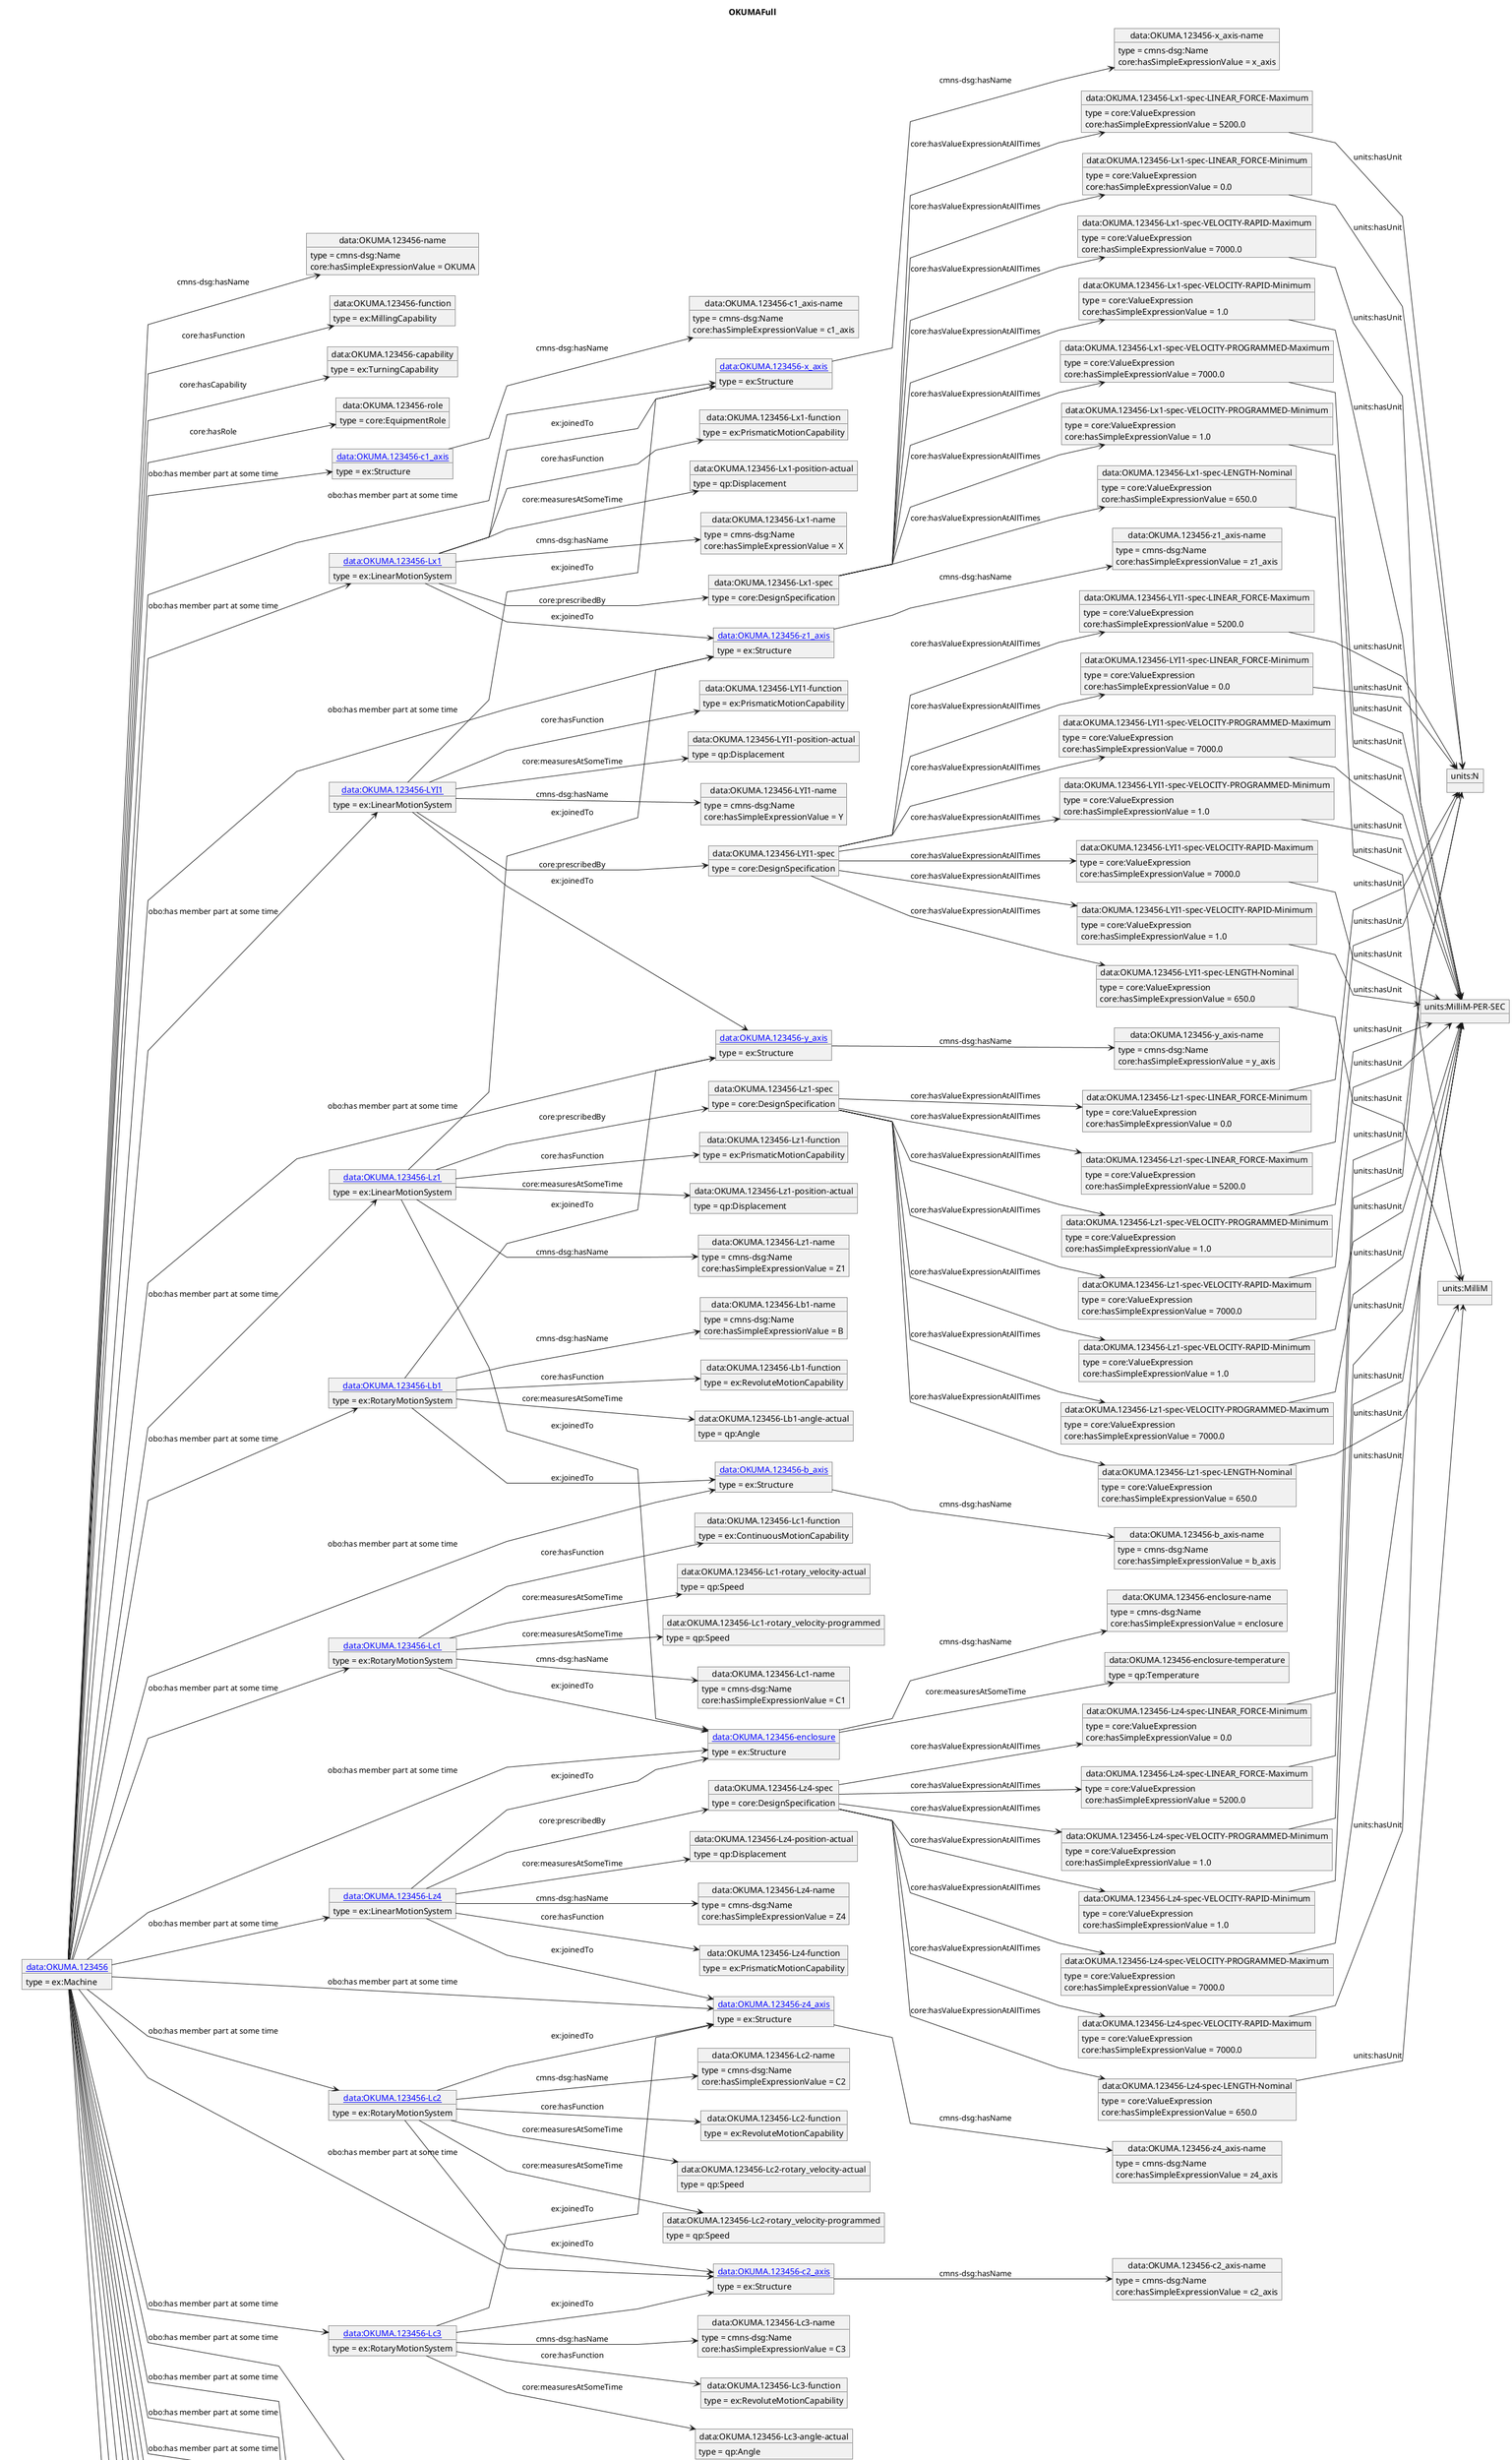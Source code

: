 @startuml
skinparam linetype polyline
left to right direction
title OKUMAFull
object "data:" as o1 {
 type = owl:Ontology
 }
object "ex:" as o2 
object "[[./OKUMA.123456.html data:OKUMA.123456]]" as o3 {
 type = ex:Machine
 }
object "data:OKUMA.123456-name" as o4 {
 type = cmns-dsg:Name
 }
object "data:OKUMA.123456-function" as o5 {
 type = ex:MillingCapability
 }
object "data:OKUMA.123456-capability" as o6 {
 type = ex:TurningCapability
 }
object "data:OKUMA.123456-role" as o7 {
 type = core:EquipmentRole
 }
object "[[./OKUMA.123456-x_axis.html data:OKUMA.123456-x_axis]]" as o8 {
 type = ex:Structure
 }
object "[[./OKUMA.123456-y_axis.html data:OKUMA.123456-y_axis]]" as o9 {
 type = ex:Structure
 }
object "[[./OKUMA.123456-z1_axis.html data:OKUMA.123456-z1_axis]]" as o10 {
 type = ex:Structure
 }
object "[[./OKUMA.123456-z4_axis.html data:OKUMA.123456-z4_axis]]" as o11 {
 type = ex:Structure
 }
object "[[./OKUMA.123456-b_axis.html data:OKUMA.123456-b_axis]]" as o12 {
 type = ex:Structure
 }
object "[[./OKUMA.123456-c1_axis.html data:OKUMA.123456-c1_axis]]" as o13 {
 type = ex:Structure
 }
object "[[./OKUMA.123456-c2_axis.html data:OKUMA.123456-c2_axis]]" as o14 {
 type = ex:Structure
 }
object "[[./OKUMA.123456-Lx1.html data:OKUMA.123456-Lx1]]" as o15 {
 type = ex:LinearMotionSystem
 }
object "[[./OKUMA.123456-LYI1.html data:OKUMA.123456-LYI1]]" as o16 {
 type = ex:LinearMotionSystem
 }
object "[[./OKUMA.123456-Lz1.html data:OKUMA.123456-Lz1]]" as o17 {
 type = ex:LinearMotionSystem
 }
object "[[./OKUMA.123456-Lb1.html data:OKUMA.123456-Lb1]]" as o18 {
 type = ex:RotaryMotionSystem
 }
object "[[./OKUMA.123456-Lc1.html data:OKUMA.123456-Lc1]]" as o19 {
 type = ex:RotaryMotionSystem
 }
object "[[./OKUMA.123456-Lz4.html data:OKUMA.123456-Lz4]]" as o20 {
 type = ex:LinearMotionSystem
 }
object "[[./OKUMA.123456-Lc2.html data:OKUMA.123456-Lc2]]" as o21 {
 type = ex:RotaryMotionSystem
 }
object "[[./OKUMA.123456-Lc3.html data:OKUMA.123456-Lc3]]" as o22 {
 type = ex:RotaryMotionSystem
 }
object "[[./OKUMA.123456-Lc6.html data:OKUMA.123456-Lc6]]" as o23 {
 type = ex:RotaryMotionSystem
 }
object "[[./OKUMA.123456-Lct1.html data:OKUMA.123456-Lct1]]" as o24 {
 type = ex:ControlSystem
 }
object "[[./OKUMA.123456-LCoolantSystem1.html data:OKUMA.123456-LCoolantSystem1]]" as o25 {
 type = obo:object
 }
object "[[./OKUMA.123456-LElectricSystem1.html data:OKUMA.123456-LElectricSystem1]]" as o26 {
 type = ex:ElectricalSystem
 }
object "[[./OKUMA.123456-LHydraulicSystem1.html data:OKUMA.123456-LHydraulicSystem1]]" as o27 {
 type = ex:HydraulicSystem
 }
object "[[./OKUMA.123456-LLubricationSystem1.html data:OKUMA.123456-LLubricationSystem1]]" as o28 {
 type = ex:LubricationSystem
 }
object "[[./OKUMA.123456-LPneumaticSystem1.html data:OKUMA.123456-LPneumaticSystem1]]" as o29 {
 type = ex:PneumaticSystem
 }
object "[[./OKUMA.123456-LLoaderSystem1.html data:OKUMA.123456-LLoaderSystem1]]" as o30 {
 type = obo:object
 }
object "[[./OKUMA.123456-LWasteDisposalSystem1.html data:OKUMA.123456-LWasteDisposalSystem1]]" as o31 {
 type = obo:object
 }
object "[[./OKUMA.123456-LToolingDeliverySystem1.html data:OKUMA.123456-LToolingDeliverySystem1]]" as o32 {
 type = obo:object
 }
object "[[./OKUMA.123456-LBarFeederSystem1.html data:OKUMA.123456-LBarFeederSystem1]]" as o33 {
 type = obo:object
 }
object "[[./OKUMA.123456-personnel.html data:OKUMA.123456-personnel]]" as o34 {
 type = core:Person
 }
object "[[./OKUMA.123456-enclosure.html data:OKUMA.123456-enclosure]]" as o35 {
 type = ex:Structure
 }
object "data:OKUMA.123456-x_axis-name" as o36 {
 type = cmns-dsg:Name
 }
object "data:OKUMA.123456-y_axis-name" as o37 {
 type = cmns-dsg:Name
 }
object "data:OKUMA.123456-z1_axis-name" as o38 {
 type = cmns-dsg:Name
 }
object "data:OKUMA.123456-z4_axis-name" as o39 {
 type = cmns-dsg:Name
 }
object "data:OKUMA.123456-b_axis-name" as o40 {
 type = cmns-dsg:Name
 }
object "data:OKUMA.123456-c1_axis-name" as o41 {
 type = cmns-dsg:Name
 }
object "data:OKUMA.123456-c2_axis-name" as o42 {
 type = cmns-dsg:Name
 }
object "data:OKUMA.123456-Lx1-name" as o43 {
 type = cmns-dsg:Name
 }
object "data:OKUMA.123456-Lx1-spec" as o44 {
 type = core:DesignSpecification
 }
object "data:OKUMA.123456-Lx1-function" as o45 {
 type = ex:PrismaticMotionCapability
 }
object "data:OKUMA.123456-Lx1-position-actual" as o46 {
 type = qp:Displacement
 }
object "data:OKUMA.123456-Lx1-spec-LENGTH-Nominal" as o47 {
 type = core:ValueExpression
 }
object "data:OKUMA.123456-Lx1-spec-LINEAR_FORCE-Maximum" as o48 {
 type = core:ValueExpression
 }
object "data:OKUMA.123456-Lx1-spec-LINEAR_FORCE-Minimum" as o49 {
 type = core:ValueExpression
 }
object "data:OKUMA.123456-Lx1-spec-VELOCITY-RAPID-Maximum" as o50 {
 type = core:ValueExpression
 }
object "data:OKUMA.123456-Lx1-spec-VELOCITY-RAPID-Minimum" as o51 {
 type = core:ValueExpression
 }
object "data:OKUMA.123456-Lx1-spec-VELOCITY-PROGRAMMED-Maximum" as o52 {
 type = core:ValueExpression
 }
object "data:OKUMA.123456-Lx1-spec-VELOCITY-PROGRAMMED-Minimum" as o53 {
 type = core:ValueExpression
 }
object "units:MilliM" as o54 
object "units:N" as o55 
object "units:MilliM-PER-SEC" as o56 
object "data:OKUMA.123456-LYI1-name" as o57 {
 type = cmns-dsg:Name
 }
object "data:OKUMA.123456-LYI1-spec" as o58 {
 type = core:DesignSpecification
 }
object "data:OKUMA.123456-LYI1-function" as o59 {
 type = ex:PrismaticMotionCapability
 }
object "data:OKUMA.123456-LYI1-position-actual" as o60 {
 type = qp:Displacement
 }
object "data:OKUMA.123456-LYI1-spec-LENGTH-Nominal" as o61 {
 type = core:ValueExpression
 }
object "data:OKUMA.123456-LYI1-spec-LINEAR_FORCE-Maximum" as o62 {
 type = core:ValueExpression
 }
object "data:OKUMA.123456-LYI1-spec-LINEAR_FORCE-Minimum" as o63 {
 type = core:ValueExpression
 }
object "data:OKUMA.123456-LYI1-spec-VELOCITY-RAPID-Maximum" as o64 {
 type = core:ValueExpression
 }
object "data:OKUMA.123456-LYI1-spec-VELOCITY-RAPID-Minimum" as o65 {
 type = core:ValueExpression
 }
object "data:OKUMA.123456-LYI1-spec-VELOCITY-PROGRAMMED-Maximum" as o66 {
 type = core:ValueExpression
 }
object "data:OKUMA.123456-LYI1-spec-VELOCITY-PROGRAMMED-Minimum" as o67 {
 type = core:ValueExpression
 }
object "data:OKUMA.123456-Lz1-name" as o68 {
 type = cmns-dsg:Name
 }
object "data:OKUMA.123456-Lz1-spec" as o69 {
 type = core:DesignSpecification
 }
object "data:OKUMA.123456-Lz1-function" as o70 {
 type = ex:PrismaticMotionCapability
 }
object "data:OKUMA.123456-Lz1-position-actual" as o71 {
 type = qp:Displacement
 }
object "data:OKUMA.123456-Lz1-spec-LENGTH-Nominal" as o72 {
 type = core:ValueExpression
 }
object "data:OKUMA.123456-Lz1-spec-LINEAR_FORCE-Maximum" as o73 {
 type = core:ValueExpression
 }
object "data:OKUMA.123456-Lz1-spec-LINEAR_FORCE-Minimum" as o74 {
 type = core:ValueExpression
 }
object "data:OKUMA.123456-Lz1-spec-VELOCITY-RAPID-Maximum" as o75 {
 type = core:ValueExpression
 }
object "data:OKUMA.123456-Lz1-spec-VELOCITY-RAPID-Minimum" as o76 {
 type = core:ValueExpression
 }
object "data:OKUMA.123456-Lz1-spec-VELOCITY-PROGRAMMED-Maximum" as o77 {
 type = core:ValueExpression
 }
object "data:OKUMA.123456-Lz1-spec-VELOCITY-PROGRAMMED-Minimum" as o78 {
 type = core:ValueExpression
 }
object "data:OKUMA.123456-Lb1-name" as o79 {
 type = cmns-dsg:Name
 }
object "data:OKUMA.123456-Lb1-function" as o80 {
 type = ex:RevoluteMotionCapability
 }
object "data:OKUMA.123456-Lb1-angle-actual" as o81 {
 type = qp:Angle
 }
object "data:OKUMA.123456-Lc1-name" as o82 {
 type = cmns-dsg:Name
 }
object "data:OKUMA.123456-Lc1-function" as o83 {
 type = ex:ContinuousMotionCapability
 }
object "data:OKUMA.123456-Lc1-rotary_velocity-actual" as o84 {
 type = qp:Speed
 }
object "data:OKUMA.123456-Lc1-rotary_velocity-programmed" as o85 {
 type = qp:Speed
 }
object "data:OKUMA.123456-Lz4-name" as o86 {
 type = cmns-dsg:Name
 }
object "data:OKUMA.123456-Lz4-spec" as o87 {
 type = core:DesignSpecification
 }
object "data:OKUMA.123456-Lz4-function" as o88 {
 type = ex:PrismaticMotionCapability
 }
object "data:OKUMA.123456-Lz4-position-actual" as o89 {
 type = qp:Displacement
 }
object "data:OKUMA.123456-Lz4-spec-LENGTH-Nominal" as o90 {
 type = core:ValueExpression
 }
object "data:OKUMA.123456-Lz4-spec-LINEAR_FORCE-Maximum" as o91 {
 type = core:ValueExpression
 }
object "data:OKUMA.123456-Lz4-spec-LINEAR_FORCE-Minimum" as o92 {
 type = core:ValueExpression
 }
object "data:OKUMA.123456-Lz4-spec-VELOCITY-RAPID-Maximum" as o93 {
 type = core:ValueExpression
 }
object "data:OKUMA.123456-Lz4-spec-VELOCITY-RAPID-Minimum" as o94 {
 type = core:ValueExpression
 }
object "data:OKUMA.123456-Lz4-spec-VELOCITY-PROGRAMMED-Maximum" as o95 {
 type = core:ValueExpression
 }
object "data:OKUMA.123456-Lz4-spec-VELOCITY-PROGRAMMED-Minimum" as o96 {
 type = core:ValueExpression
 }
object "data:OKUMA.123456-Lc2-name" as o97 {
 type = cmns-dsg:Name
 }
object "data:OKUMA.123456-Lc2-function" as o98 {
 type = ex:RevoluteMotionCapability
 }
object "data:OKUMA.123456-Lc2-rotary_velocity-actual" as o99 {
 type = qp:Speed
 }
object "data:OKUMA.123456-Lc2-rotary_velocity-programmed" as o100 {
 type = qp:Speed
 }
object "data:OKUMA.123456-Lc3-name" as o101 {
 type = cmns-dsg:Name
 }
object "data:OKUMA.123456-Lc3-function" as o102 {
 type = ex:RevoluteMotionCapability
 }
object "data:OKUMA.123456-Lc3-angle-actual" as o103 {
 type = qp:Angle
 }
object "data:OKUMA.123456-Lc6-name" as o104 {
 type = cmns-dsg:Name
 }
object "data:OKUMA.123456-Lc6-rotary_velocity-actual" as o105 {
 type = qp:Speed
 }
object "data:OKUMA.123456-Lc6-rotary_velocity-programmed" as o106 {
 type = qp:Speed
 }
object "data:OKUMA.123456-Lct1-name" as o107 {
 type = cmns-dsg:Name
 }
object "[[./OKUMA.123456-Lct1-Lp1.html data:OKUMA.123456-Lct1-Lp1]]" as o108 {
 type = ex:ControlSystemPath
 }
object "data:OKUMA.123456-Lct1-Lp1-name" as o109 {
 type = cmns-dsg:Name
 }
object "data:OKUMA.123456-LCoolantSystem1-name" as o110 {
 type = cmns-dsg:Name
 }
object "data:OKUMA.123456-LElectricSystem1-name" as o111 {
 type = cmns-dsg:Name
 }
object "data:OKUMA.123456-LHydraulicSystem1-name" as o112 {
 type = cmns-dsg:Name
 }
object "data:OKUMA.123456-LLubricationSystem1-name" as o113 {
 type = cmns-dsg:Name
 }
object "data:OKUMA.123456-LPneumaticSystem1-name" as o114 {
 type = cmns-dsg:Name
 }
object "data:OKUMA.123456-LLoaderSystem1-name" as o115 {
 type = cmns-dsg:Name
 }
object "data:OKUMA.123456-LWasteDisposalSystem1-name" as o116 {
 type = cmns-dsg:Name
 }
object "data:OKUMA.123456-LToolingDeliverySystem1-name" as o117 {
 type = cmns-dsg:Name
 }
object "data:OKUMA.123456-LBarFeederSystem1-name" as o118 {
 type = cmns-dsg:Name
 }
object "data:OKUMA.123456-personnel-name" as o119 {
 type = cmns-dsg:Name
 }
object "data:OKUMA.123456-enclosure-name" as o120 {
 type = cmns-dsg:Name
 }
object "data:OKUMA.123456-enclosure-temperature" as o121 {
 type = qp:Temperature
 }
o1 : rdfs:label = Machine Ontology
o1 --> o2 : owl:imports
o3 --> o4 : cmns-dsg:hasName
o3 --> o5 : core:hasFunction
o3 --> o6 : core:hasCapability
o3 --> o7 : core:hasRole
o3 --> o8 : obo:has member part at some time
o3 --> o9 : obo:has member part at some time
o3 --> o10 : obo:has member part at some time
o3 --> o11 : obo:has member part at some time
o3 --> o12 : obo:has member part at some time
o3 --> o13 : obo:has member part at some time
o3 --> o14 : obo:has member part at some time
o3 --> o15 : obo:has member part at some time
o3 --> o16 : obo:has member part at some time
o3 --> o17 : obo:has member part at some time
o3 --> o18 : obo:has member part at some time
o3 --> o19 : obo:has member part at some time
o3 --> o20 : obo:has member part at some time
o3 --> o21 : obo:has member part at some time
o3 --> o22 : obo:has member part at some time
o3 --> o23 : obo:has member part at some time
o3 --> o24 : obo:has member part at some time
o3 --> o25 : obo:has member part at some time
o3 --> o26 : obo:has member part at some time
o3 --> o27 : obo:has member part at some time
o3 --> o28 : obo:has member part at some time
o3 --> o29 : obo:has member part at some time
o3 --> o30 : obo:has member part at some time
o3 --> o31 : obo:has member part at some time
o3 --> o32 : obo:has member part at some time
o3 --> o33 : obo:has member part at some time
o3 --> o34 : obo:has member part at some time
o3 --> o35 : obo:has member part at some time
o4 : core:hasSimpleExpressionValue = OKUMA
o8 --> o36 : cmns-dsg:hasName
o36 : core:hasSimpleExpressionValue = x_axis
o9 --> o37 : cmns-dsg:hasName
o37 : core:hasSimpleExpressionValue = y_axis
o10 --> o38 : cmns-dsg:hasName
o38 : core:hasSimpleExpressionValue = z1_axis
o11 --> o39 : cmns-dsg:hasName
o39 : core:hasSimpleExpressionValue = z4_axis
o12 --> o40 : cmns-dsg:hasName
o40 : core:hasSimpleExpressionValue = b_axis
o13 --> o41 : cmns-dsg:hasName
o41 : core:hasSimpleExpressionValue = c1_axis
o14 --> o42 : cmns-dsg:hasName
o42 : core:hasSimpleExpressionValue = c2_axis
o15 --> o43 : cmns-dsg:hasName
o15 --> o44 : core:prescribedBy
o15 --> o10 : ex:joinedTo
o15 --> o8 : ex:joinedTo
o15 --> o45 : core:hasFunction
o15 --> o46 : core:measuresAtSomeTime
o43 : core:hasSimpleExpressionValue = X
o44 --> o47 : core:hasValueExpressionAtAllTimes
o44 --> o48 : core:hasValueExpressionAtAllTimes
o44 --> o49 : core:hasValueExpressionAtAllTimes
o44 --> o50 : core:hasValueExpressionAtAllTimes
o44 --> o51 : core:hasValueExpressionAtAllTimes
o44 --> o52 : core:hasValueExpressionAtAllTimes
o44 --> o53 : core:hasValueExpressionAtAllTimes
o47 : core:hasSimpleExpressionValue = 650.0
o47 --> o54 : units:hasUnit
o48 : core:hasSimpleExpressionValue = 5200.0
o48 --> o55 : units:hasUnit
o49 : core:hasSimpleExpressionValue = 0.0
o49 --> o55 : units:hasUnit
o50 : core:hasSimpleExpressionValue = 7000.0
o50 --> o56 : units:hasUnit
o51 : core:hasSimpleExpressionValue = 1.0
o51 --> o56 : units:hasUnit
o52 : core:hasSimpleExpressionValue = 7000.0
o52 --> o56 : units:hasUnit
o53 : core:hasSimpleExpressionValue = 1.0
o53 --> o56 : units:hasUnit
o16 --> o57 : cmns-dsg:hasName
o16 --> o58 : core:prescribedBy
o16 --> o8 : ex:joinedTo
o16 --> o9 : ex:joinedTo
o16 --> o59 : core:hasFunction
o16 --> o60 : core:measuresAtSomeTime
o57 : core:hasSimpleExpressionValue = Y
o58 --> o61 : core:hasValueExpressionAtAllTimes
o58 --> o62 : core:hasValueExpressionAtAllTimes
o58 --> o63 : core:hasValueExpressionAtAllTimes
o58 --> o64 : core:hasValueExpressionAtAllTimes
o58 --> o65 : core:hasValueExpressionAtAllTimes
o58 --> o66 : core:hasValueExpressionAtAllTimes
o58 --> o67 : core:hasValueExpressionAtAllTimes
o61 : core:hasSimpleExpressionValue = 650.0
o61 --> o54 : units:hasUnit
o62 : core:hasSimpleExpressionValue = 5200.0
o62 --> o55 : units:hasUnit
o63 : core:hasSimpleExpressionValue = 0.0
o63 --> o55 : units:hasUnit
o64 : core:hasSimpleExpressionValue = 7000.0
o64 --> o56 : units:hasUnit
o65 : core:hasSimpleExpressionValue = 1.0
o65 --> o56 : units:hasUnit
o66 : core:hasSimpleExpressionValue = 7000.0
o66 --> o56 : units:hasUnit
o67 : core:hasSimpleExpressionValue = 1.0
o67 --> o56 : units:hasUnit
o17 --> o68 : cmns-dsg:hasName
o17 --> o69 : core:prescribedBy
o17 --> o35 : ex:joinedTo
o17 --> o10 : ex:joinedTo
o17 --> o70 : core:hasFunction
o17 --> o71 : core:measuresAtSomeTime
o68 : core:hasSimpleExpressionValue = Z1
o69 --> o72 : core:hasValueExpressionAtAllTimes
o69 --> o73 : core:hasValueExpressionAtAllTimes
o69 --> o74 : core:hasValueExpressionAtAllTimes
o69 --> o75 : core:hasValueExpressionAtAllTimes
o69 --> o76 : core:hasValueExpressionAtAllTimes
o69 --> o77 : core:hasValueExpressionAtAllTimes
o69 --> o78 : core:hasValueExpressionAtAllTimes
o72 : core:hasSimpleExpressionValue = 650.0
o72 --> o54 : units:hasUnit
o73 : core:hasSimpleExpressionValue = 5200.0
o73 --> o55 : units:hasUnit
o74 : core:hasSimpleExpressionValue = 0.0
o74 --> o55 : units:hasUnit
o75 : core:hasSimpleExpressionValue = 7000.0
o75 --> o56 : units:hasUnit
o76 : core:hasSimpleExpressionValue = 1.0
o76 --> o56 : units:hasUnit
o77 : core:hasSimpleExpressionValue = 7000.0
o77 --> o56 : units:hasUnit
o78 : core:hasSimpleExpressionValue = 1.0
o78 --> o56 : units:hasUnit
o18 --> o79 : cmns-dsg:hasName
o18 --> o9 : ex:joinedTo
o18 --> o12 : ex:joinedTo
o18 --> o80 : core:hasFunction
o18 --> o81 : core:measuresAtSomeTime
o79 : core:hasSimpleExpressionValue = B
o19 --> o82 : cmns-dsg:hasName
o19 --> o35 : ex:joinedTo
o19 --> o83 : core:hasFunction
o19 --> o84 : core:measuresAtSomeTime
o19 --> o85 : core:measuresAtSomeTime
o82 : core:hasSimpleExpressionValue = C1
o20 --> o86 : cmns-dsg:hasName
o20 --> o87 : core:prescribedBy
o20 --> o35 : ex:joinedTo
o20 --> o11 : ex:joinedTo
o20 --> o88 : core:hasFunction
o20 --> o89 : core:measuresAtSomeTime
o86 : core:hasSimpleExpressionValue = Z4
o87 --> o90 : core:hasValueExpressionAtAllTimes
o87 --> o91 : core:hasValueExpressionAtAllTimes
o87 --> o92 : core:hasValueExpressionAtAllTimes
o87 --> o93 : core:hasValueExpressionAtAllTimes
o87 --> o94 : core:hasValueExpressionAtAllTimes
o87 --> o95 : core:hasValueExpressionAtAllTimes
o87 --> o96 : core:hasValueExpressionAtAllTimes
o90 : core:hasSimpleExpressionValue = 650.0
o90 --> o54 : units:hasUnit
o91 : core:hasSimpleExpressionValue = 5200.0
o91 --> o55 : units:hasUnit
o92 : core:hasSimpleExpressionValue = 0.0
o92 --> o55 : units:hasUnit
o93 : core:hasSimpleExpressionValue = 7000.0
o93 --> o56 : units:hasUnit
o94 : core:hasSimpleExpressionValue = 1.0
o94 --> o56 : units:hasUnit
o95 : core:hasSimpleExpressionValue = 7000.0
o95 --> o56 : units:hasUnit
o96 : core:hasSimpleExpressionValue = 1.0
o96 --> o56 : units:hasUnit
o21 --> o97 : cmns-dsg:hasName
o21 --> o11 : ex:joinedTo
o21 --> o14 : ex:joinedTo
o21 --> o98 : core:hasFunction
o21 --> o99 : core:measuresAtSomeTime
o21 --> o100 : core:measuresAtSomeTime
o97 : core:hasSimpleExpressionValue = C2
o22 --> o101 : cmns-dsg:hasName
o22 --> o11 : ex:joinedTo
o22 --> o14 : ex:joinedTo
o22 --> o102 : core:hasFunction
o22 --> o103 : core:measuresAtSomeTime
o101 : core:hasSimpleExpressionValue = C3
o23 --> o104 : cmns-dsg:hasName
o23 --> o105 : core:measuresAtSomeTime
o23 --> o106 : core:measuresAtSomeTime
o104 : core:hasSimpleExpressionValue = C6
o24 --> o107 : cmns-dsg:hasName
o24 --> o108 : obo:has member part at some time
o107 : core:hasSimpleExpressionValue = Controller
o108 --> o109 : cmns-dsg:hasName
o109 : core:hasSimpleExpressionValue = path
o25 --> o110 : cmns-dsg:hasName
o110 : core:hasSimpleExpressionValue = CoolantSystem1
o26 --> o111 : cmns-dsg:hasName
o111 : core:hasSimpleExpressionValue = ElectricSystem1
o27 --> o112 : cmns-dsg:hasName
o112 : core:hasSimpleExpressionValue = HydraulicSystem1
o28 --> o113 : cmns-dsg:hasName
o113 : core:hasSimpleExpressionValue = LubricationSystem1
o29 --> o114 : cmns-dsg:hasName
o114 : core:hasSimpleExpressionValue = PneumaticSystem1
o30 --> o115 : cmns-dsg:hasName
o115 : core:hasSimpleExpressionValue = LoaderSystem1
o31 --> o116 : cmns-dsg:hasName
o116 : core:hasSimpleExpressionValue = WasteDisposalSystem1
o32 --> o117 : cmns-dsg:hasName
o117 : core:hasSimpleExpressionValue = ToolingDeliverySystem1
o33 --> o118 : cmns-dsg:hasName
o118 : core:hasSimpleExpressionValue = BarFeederSystem1
o34 --> o119 : cmns-dsg:hasName
o119 : core:hasSimpleExpressionValue = personnel
o35 --> o120 : cmns-dsg:hasName
o35 --> o121 : core:measuresAtSomeTime
o120 : core:hasSimpleExpressionValue = enclosure
@enduml
